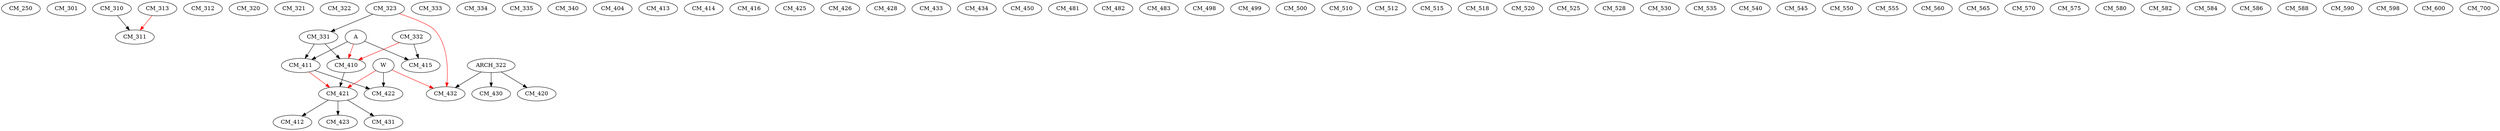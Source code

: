 digraph G {
    CM_250;
    CM_301;
    CM_310;
    edge [color=black];
    CM_310 -> CM_311;
    edge [color=red];
    CM_313 -> CM_311;
    CM_312;
    CM_313;
    CM_320;
    CM_321;
    CM_322;
    CM_323;
    edge [color=black];
    CM_323 -> CM_331;
    CM_332;
    CM_333;
    CM_334;
    CM_335;
    CM_340;
    CM_404;
    edge [color=black];
    CM_331 -> CM_410;
    edge [color=red];
    CM_332 -> CM_410;
    A -> CM_410;
    edge [color=black];
    CM_331 -> CM_411;
    A -> CM_411;
    edge [color=black];
    CM_421 -> CM_412;
    CM_413;
    CM_414;
    edge [color=black];
    CM_332 -> CM_415;
    A -> CM_415;
    CM_416;
    edge [color=black];
    ARCH_322 -> CM_420;
    edge [color=black];
    CM_410 -> CM_421;
    edge [color=red];
    CM_411 -> CM_421;
    W -> CM_421;
    edge [color=black];
    CM_411 -> CM_422;
    W -> CM_422;
    edge [color=black];
    CM_421 -> CM_423;
    CM_425;
    CM_426;
    CM_428;
    edge [color=black];
    ARCH_322 -> CM_430;
    edge [color=black];
    CM_421 -> CM_431;
    edge [color=black];
    ARCH_322 -> CM_432;
    edge [color=red];
    CM_323 -> CM_432;
    W -> CM_432;
    CM_433;
    CM_434;
    CM_450;
    CM_481;
    CM_482;
    CM_483;
    CM_498;
    CM_499;
    CM_500;
    CM_510;
    CM_512;
    CM_515;
    CM_518;
    CM_520;
    CM_525;
    CM_528;
    CM_530;
    CM_535;
    CM_540;
    CM_545;
    CM_550;
    CM_555;
    CM_560;
    CM_565;
    CM_570;
    CM_575;
    CM_580;
    CM_582;
    CM_584;
    CM_586;
    CM_588;
    CM_590;
    CM_598;
    CM_600;
    CM_700;
}
